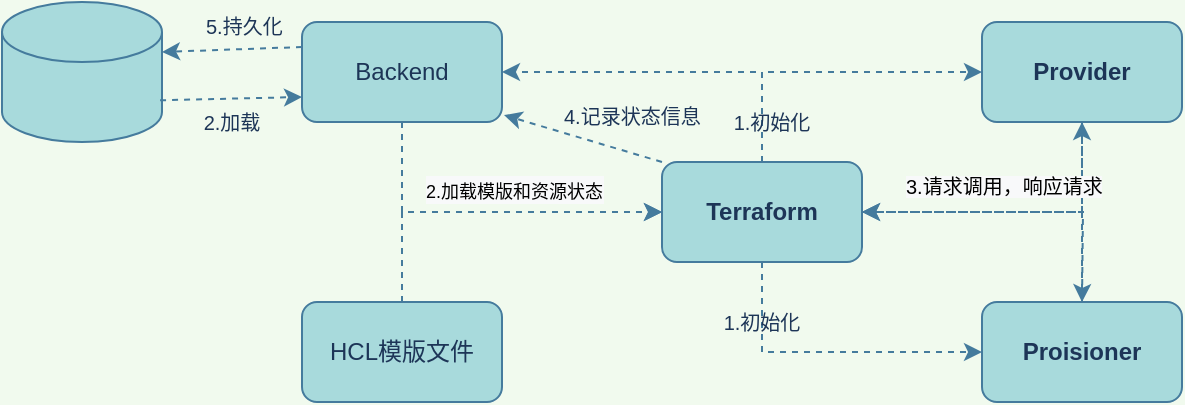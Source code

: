 <mxfile version="16.5.6" type="github">
  <diagram id="l6Cf_Bb3H-H3j1KYLsGB" name="第 1 页">
    <mxGraphModel dx="847" dy="545" grid="1" gridSize="10" guides="1" tooltips="1" connect="1" arrows="1" fold="1" page="1" pageScale="1" pageWidth="827" pageHeight="1169" background="#F1FAEE" math="0" shadow="0">
      <root>
        <mxCell id="0" />
        <mxCell id="1" parent="0" />
        <mxCell id="74HCeG4kj2c1WeJ-NwB6-1" value="" style="shape=cylinder3;whiteSpace=wrap;html=1;boundedLbl=1;backgroundOutline=1;size=15;fillColor=#A8DADC;strokeColor=#457B9D;fontColor=#1D3557;" vertex="1" parent="1">
          <mxGeometry x="80" y="200" width="80" height="70" as="geometry" />
        </mxCell>
        <mxCell id="74HCeG4kj2c1WeJ-NwB6-17" style="edgeStyle=orthogonalEdgeStyle;rounded=0;orthogonalLoop=1;jettySize=auto;html=1;entryX=0;entryY=0.5;entryDx=0;entryDy=0;dashed=1;labelBackgroundColor=#F1FAEE;strokeColor=#457B9D;fontColor=#1D3557;" edge="1" parent="1" source="74HCeG4kj2c1WeJ-NwB6-2" target="74HCeG4kj2c1WeJ-NwB6-5">
          <mxGeometry relative="1" as="geometry">
            <Array as="points">
              <mxPoint x="280" y="305" />
            </Array>
          </mxGeometry>
        </mxCell>
        <mxCell id="74HCeG4kj2c1WeJ-NwB6-2" value="Backend" style="rounded=1;whiteSpace=wrap;html=1;fillColor=#A8DADC;strokeColor=#457B9D;fontColor=#1D3557;" vertex="1" parent="1">
          <mxGeometry x="230" y="210" width="100" height="50" as="geometry" />
        </mxCell>
        <mxCell id="74HCeG4kj2c1WeJ-NwB6-20" style="edgeStyle=orthogonalEdgeStyle;rounded=0;orthogonalLoop=1;jettySize=auto;html=1;entryX=1;entryY=0.5;entryDx=0;entryDy=0;dashed=1;fontSize=10;labelBackgroundColor=#F1FAEE;strokeColor=#457B9D;fontColor=#1D3557;" edge="1" parent="1" source="74HCeG4kj2c1WeJ-NwB6-4" target="74HCeG4kj2c1WeJ-NwB6-5">
          <mxGeometry relative="1" as="geometry">
            <Array as="points">
              <mxPoint x="620" y="305" />
            </Array>
          </mxGeometry>
        </mxCell>
        <mxCell id="74HCeG4kj2c1WeJ-NwB6-4" value="&lt;b&gt;Provider&lt;/b&gt;" style="rounded=1;whiteSpace=wrap;html=1;fillColor=#A8DADC;strokeColor=#457B9D;fontColor=#1D3557;" vertex="1" parent="1">
          <mxGeometry x="570" y="210" width="100" height="50" as="geometry" />
        </mxCell>
        <mxCell id="74HCeG4kj2c1WeJ-NwB6-8" style="edgeStyle=orthogonalEdgeStyle;rounded=0;orthogonalLoop=1;jettySize=auto;html=1;entryX=1;entryY=0.5;entryDx=0;entryDy=0;dashed=1;labelBackgroundColor=#F1FAEE;strokeColor=#457B9D;fontColor=#1D3557;" edge="1" parent="1" source="74HCeG4kj2c1WeJ-NwB6-5" target="74HCeG4kj2c1WeJ-NwB6-2">
          <mxGeometry relative="1" as="geometry">
            <Array as="points">
              <mxPoint x="460" y="235" />
            </Array>
          </mxGeometry>
        </mxCell>
        <mxCell id="74HCeG4kj2c1WeJ-NwB6-9" style="edgeStyle=orthogonalEdgeStyle;rounded=0;orthogonalLoop=1;jettySize=auto;html=1;entryX=0;entryY=0.5;entryDx=0;entryDy=0;dashed=1;labelBackgroundColor=#F1FAEE;strokeColor=#457B9D;fontColor=#1D3557;" edge="1" parent="1" source="74HCeG4kj2c1WeJ-NwB6-5" target="74HCeG4kj2c1WeJ-NwB6-4">
          <mxGeometry relative="1" as="geometry">
            <Array as="points">
              <mxPoint x="460" y="235" />
            </Array>
          </mxGeometry>
        </mxCell>
        <mxCell id="74HCeG4kj2c1WeJ-NwB6-11" style="edgeStyle=orthogonalEdgeStyle;rounded=0;orthogonalLoop=1;jettySize=auto;html=1;entryX=0;entryY=0.5;entryDx=0;entryDy=0;dashed=1;labelBackgroundColor=#F1FAEE;strokeColor=#457B9D;fontColor=#1D3557;" edge="1" parent="1" source="74HCeG4kj2c1WeJ-NwB6-5" target="74HCeG4kj2c1WeJ-NwB6-7">
          <mxGeometry relative="1" as="geometry">
            <Array as="points">
              <mxPoint x="460" y="375" />
            </Array>
          </mxGeometry>
        </mxCell>
        <mxCell id="74HCeG4kj2c1WeJ-NwB6-22" style="edgeStyle=orthogonalEdgeStyle;rounded=0;orthogonalLoop=1;jettySize=auto;html=1;entryX=0.5;entryY=1;entryDx=0;entryDy=0;dashed=1;fontSize=10;labelBackgroundColor=#F1FAEE;strokeColor=#457B9D;fontColor=#1D3557;" edge="1" parent="1" source="74HCeG4kj2c1WeJ-NwB6-5" target="74HCeG4kj2c1WeJ-NwB6-4">
          <mxGeometry relative="1" as="geometry" />
        </mxCell>
        <mxCell id="74HCeG4kj2c1WeJ-NwB6-23" style="edgeStyle=orthogonalEdgeStyle;rounded=0;orthogonalLoop=1;jettySize=auto;html=1;dashed=1;fontSize=10;labelBackgroundColor=#F1FAEE;strokeColor=#457B9D;fontColor=#1D3557;" edge="1" parent="1" source="74HCeG4kj2c1WeJ-NwB6-5">
          <mxGeometry relative="1" as="geometry">
            <mxPoint x="620" y="350" as="targetPoint" />
          </mxGeometry>
        </mxCell>
        <mxCell id="74HCeG4kj2c1WeJ-NwB6-5" value="&lt;b&gt;Terraform&lt;/b&gt;" style="rounded=1;whiteSpace=wrap;html=1;fillColor=#A8DADC;strokeColor=#457B9D;fontColor=#1D3557;" vertex="1" parent="1">
          <mxGeometry x="410" y="280" width="100" height="50" as="geometry" />
        </mxCell>
        <mxCell id="74HCeG4kj2c1WeJ-NwB6-18" style="edgeStyle=orthogonalEdgeStyle;rounded=0;orthogonalLoop=1;jettySize=auto;html=1;entryX=0;entryY=0.5;entryDx=0;entryDy=0;dashed=1;labelBackgroundColor=#F1FAEE;strokeColor=#457B9D;fontColor=#1D3557;" edge="1" parent="1" source="74HCeG4kj2c1WeJ-NwB6-6" target="74HCeG4kj2c1WeJ-NwB6-5">
          <mxGeometry relative="1" as="geometry">
            <Array as="points">
              <mxPoint x="280" y="305" />
            </Array>
          </mxGeometry>
        </mxCell>
        <mxCell id="74HCeG4kj2c1WeJ-NwB6-6" value="HCL模版文件" style="rounded=1;whiteSpace=wrap;html=1;fillColor=#A8DADC;strokeColor=#457B9D;fontColor=#1D3557;" vertex="1" parent="1">
          <mxGeometry x="230" y="350" width="100" height="50" as="geometry" />
        </mxCell>
        <mxCell id="74HCeG4kj2c1WeJ-NwB6-21" style="edgeStyle=orthogonalEdgeStyle;rounded=0;orthogonalLoop=1;jettySize=auto;html=1;entryX=1;entryY=0.5;entryDx=0;entryDy=0;dashed=1;fontSize=10;labelBackgroundColor=#F1FAEE;strokeColor=#457B9D;fontColor=#1D3557;" edge="1" parent="1" source="74HCeG4kj2c1WeJ-NwB6-7" target="74HCeG4kj2c1WeJ-NwB6-5">
          <mxGeometry relative="1" as="geometry">
            <Array as="points">
              <mxPoint x="620" y="305" />
            </Array>
          </mxGeometry>
        </mxCell>
        <mxCell id="74HCeG4kj2c1WeJ-NwB6-7" value="&lt;b&gt;Proisioner&lt;/b&gt;" style="rounded=1;whiteSpace=wrap;html=1;fillColor=#A8DADC;strokeColor=#457B9D;fontColor=#1D3557;" vertex="1" parent="1">
          <mxGeometry x="570" y="350" width="100" height="50" as="geometry" />
        </mxCell>
        <mxCell id="74HCeG4kj2c1WeJ-NwB6-10" value="&lt;font style=&quot;font-size: 10px&quot;&gt;1.初始化&lt;/font&gt;" style="text;html=1;strokeColor=none;fillColor=none;align=center;verticalAlign=middle;whiteSpace=wrap;rounded=0;fontColor=#1D3557;" vertex="1" parent="1">
          <mxGeometry x="440" y="250" width="50" height="20" as="geometry" />
        </mxCell>
        <mxCell id="74HCeG4kj2c1WeJ-NwB6-13" value="&lt;font style=&quot;font-size: 10px&quot;&gt;1.初始化&lt;/font&gt;" style="text;html=1;strokeColor=none;fillColor=none;align=center;verticalAlign=middle;whiteSpace=wrap;rounded=0;fontColor=#1D3557;" vertex="1" parent="1">
          <mxGeometry x="435" y="350" width="50" height="20" as="geometry" />
        </mxCell>
        <mxCell id="74HCeG4kj2c1WeJ-NwB6-14" value="" style="endArrow=classic;html=1;rounded=0;dashed=1;exitX=0.988;exitY=0.702;exitDx=0;exitDy=0;exitPerimeter=0;entryX=0;entryY=0.75;entryDx=0;entryDy=0;labelBackgroundColor=#F1FAEE;strokeColor=#457B9D;fontColor=#1D3557;" edge="1" parent="1" source="74HCeG4kj2c1WeJ-NwB6-1" target="74HCeG4kj2c1WeJ-NwB6-2">
          <mxGeometry width="50" height="50" relative="1" as="geometry">
            <mxPoint x="180" y="330" as="sourcePoint" />
            <mxPoint x="230" y="280" as="targetPoint" />
          </mxGeometry>
        </mxCell>
        <mxCell id="74HCeG4kj2c1WeJ-NwB6-15" value="" style="endArrow=classic;html=1;rounded=0;dashed=1;exitX=0;exitY=0.25;exitDx=0;exitDy=0;entryX=1;entryY=0;entryDx=0;entryDy=25;entryPerimeter=0;labelBackgroundColor=#F1FAEE;strokeColor=#457B9D;fontColor=#1D3557;" edge="1" parent="1" source="74HCeG4kj2c1WeJ-NwB6-2" target="74HCeG4kj2c1WeJ-NwB6-1">
          <mxGeometry width="50" height="50" relative="1" as="geometry">
            <mxPoint x="240" y="257.5" as="sourcePoint" />
            <mxPoint x="169.04" y="259.14" as="targetPoint" />
          </mxGeometry>
        </mxCell>
        <mxCell id="74HCeG4kj2c1WeJ-NwB6-16" value="&lt;span style=&quot;font-size: 10px&quot;&gt;2.加载&lt;/span&gt;" style="text;html=1;strokeColor=none;fillColor=none;align=center;verticalAlign=middle;whiteSpace=wrap;rounded=0;fontColor=#1D3557;" vertex="1" parent="1">
          <mxGeometry x="170" y="250" width="50" height="20" as="geometry" />
        </mxCell>
        <mxCell id="74HCeG4kj2c1WeJ-NwB6-19" value="&lt;span style=&quot;color: rgb(0 , 0 , 0) ; font-family: &amp;#34;helvetica&amp;#34; ; font-style: normal ; font-weight: 400 ; letter-spacing: normal ; text-align: center ; text-indent: 0px ; text-transform: none ; word-spacing: 0px ; background-color: rgb(248 , 249 , 250) ; display: inline ; float: none&quot;&gt;&lt;font style=&quot;font-size: 9px&quot;&gt;2.加载模版和资源状态&lt;/font&gt;&lt;/span&gt;" style="text;whiteSpace=wrap;html=1;fontColor=#1D3557;" vertex="1" parent="1">
          <mxGeometry x="290" y="280" width="100" height="30" as="geometry" />
        </mxCell>
        <mxCell id="74HCeG4kj2c1WeJ-NwB6-24" value="&lt;span style=&quot;color: rgb(0 , 0 , 0) ; font-family: &amp;#34;helvetica&amp;#34; ; font-size: 10px ; font-style: normal ; font-weight: 400 ; letter-spacing: normal ; text-align: center ; text-indent: 0px ; text-transform: none ; word-spacing: 0px ; background-color: rgb(248 , 249 , 250) ; display: inline ; float: none&quot;&gt;3.请求调用，响应请求&lt;/span&gt;" style="text;whiteSpace=wrap;html=1;fontSize=10;fontColor=#1D3557;" vertex="1" parent="1">
          <mxGeometry x="530" y="280" width="110" height="30" as="geometry" />
        </mxCell>
        <mxCell id="74HCeG4kj2c1WeJ-NwB6-25" value="" style="endArrow=classic;html=1;rounded=0;dashed=1;fontSize=10;entryX=1.01;entryY=0.931;entryDx=0;entryDy=0;entryPerimeter=0;exitX=0;exitY=0;exitDx=0;exitDy=0;labelBackgroundColor=#F1FAEE;strokeColor=#457B9D;fontColor=#1D3557;" edge="1" parent="1" source="74HCeG4kj2c1WeJ-NwB6-5" target="74HCeG4kj2c1WeJ-NwB6-2">
          <mxGeometry width="50" height="50" relative="1" as="geometry">
            <mxPoint x="370" y="300" as="sourcePoint" />
            <mxPoint x="420" y="250" as="targetPoint" />
          </mxGeometry>
        </mxCell>
        <mxCell id="74HCeG4kj2c1WeJ-NwB6-26" value="&lt;div style=&quot;text-align: center&quot;&gt;&lt;span&gt;&lt;font face=&quot;helvetica&quot;&gt;4.记录状态信息&lt;/font&gt;&lt;/span&gt;&lt;/div&gt;" style="text;whiteSpace=wrap;html=1;fontSize=10;fontColor=#1D3557;" vertex="1" parent="1">
          <mxGeometry x="359" y="245" width="110" height="30" as="geometry" />
        </mxCell>
        <mxCell id="74HCeG4kj2c1WeJ-NwB6-27" value="&lt;div style=&quot;text-align: center&quot;&gt;&lt;span&gt;&lt;font face=&quot;helvetica&quot;&gt;5.持久化&lt;/font&gt;&lt;/span&gt;&lt;/div&gt;" style="text;whiteSpace=wrap;html=1;fontSize=10;fontColor=#1D3557;" vertex="1" parent="1">
          <mxGeometry x="180" y="200" width="50" height="30" as="geometry" />
        </mxCell>
      </root>
    </mxGraphModel>
  </diagram>
</mxfile>
